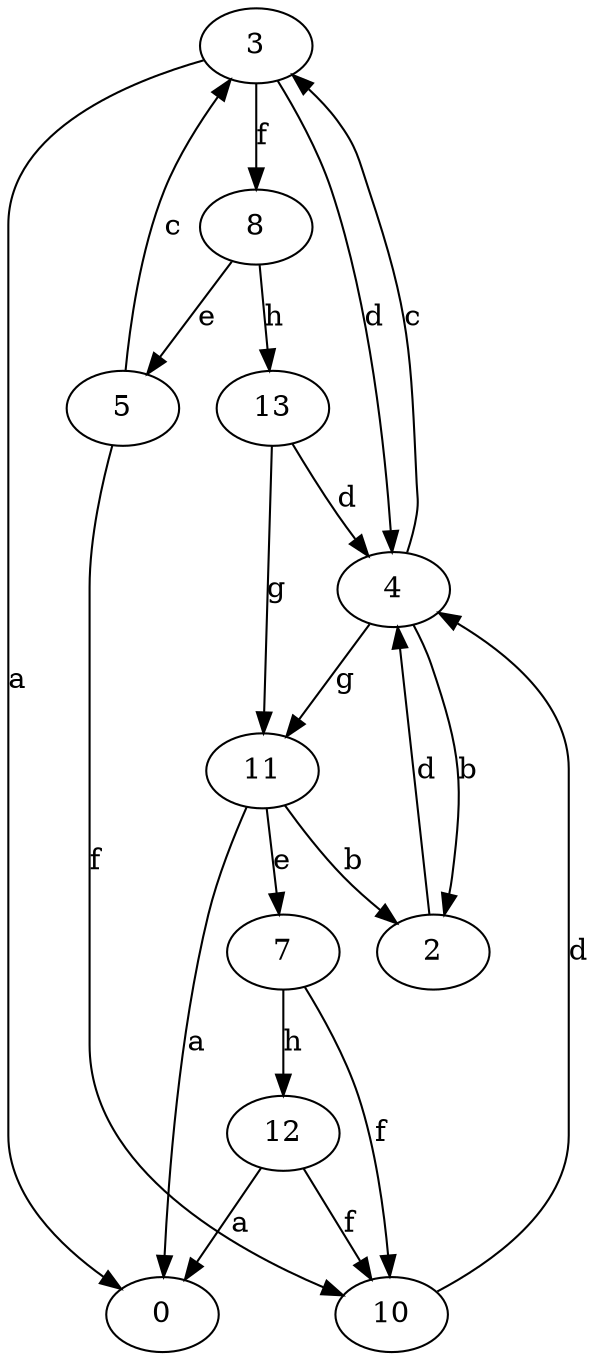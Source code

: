 strict digraph  {
0;
2;
3;
4;
5;
7;
8;
10;
11;
12;
13;
2 -> 4  [label=d];
3 -> 0  [label=a];
3 -> 4  [label=d];
3 -> 8  [label=f];
4 -> 2  [label=b];
4 -> 3  [label=c];
4 -> 11  [label=g];
5 -> 3  [label=c];
5 -> 10  [label=f];
7 -> 10  [label=f];
7 -> 12  [label=h];
8 -> 5  [label=e];
8 -> 13  [label=h];
10 -> 4  [label=d];
11 -> 0  [label=a];
11 -> 2  [label=b];
11 -> 7  [label=e];
12 -> 0  [label=a];
12 -> 10  [label=f];
13 -> 4  [label=d];
13 -> 11  [label=g];
}
